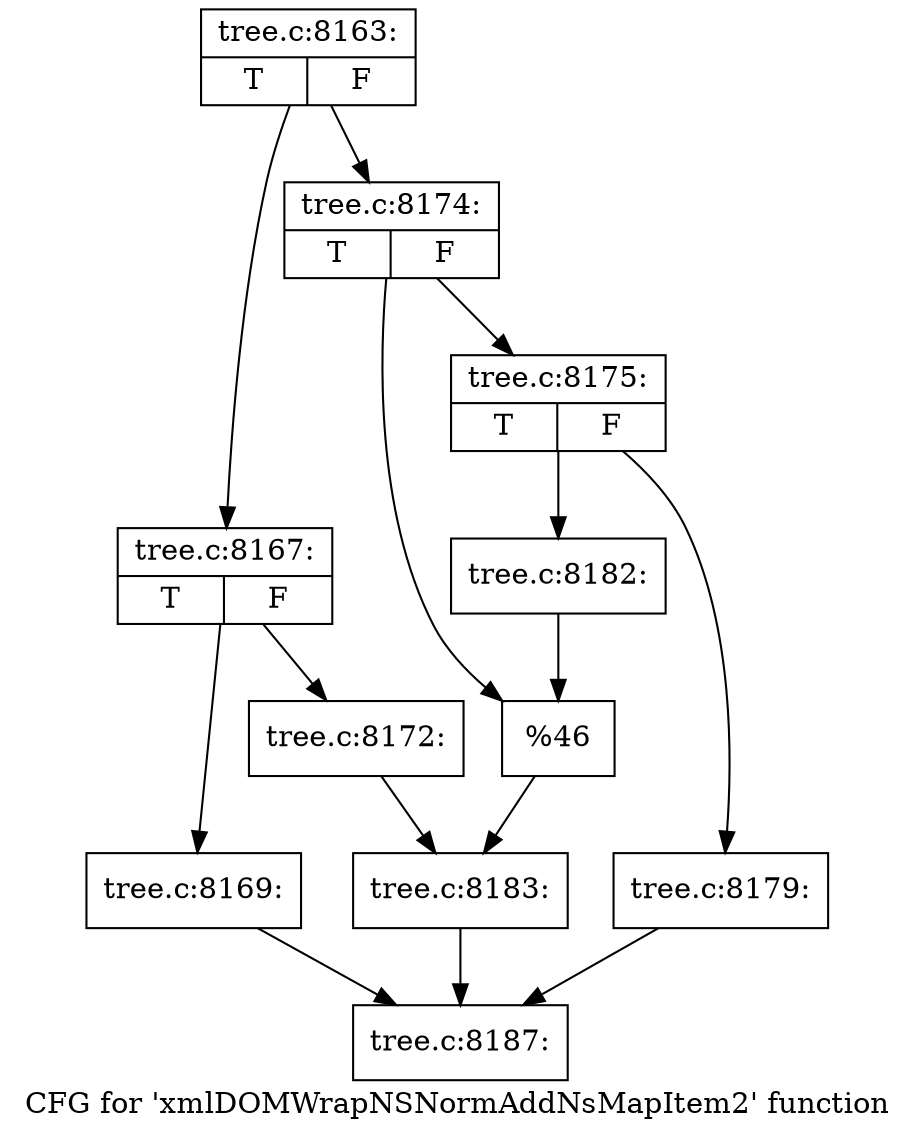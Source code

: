 digraph "CFG for 'xmlDOMWrapNSNormAddNsMapItem2' function" {
	label="CFG for 'xmlDOMWrapNSNormAddNsMapItem2' function";

	Node0x4865200 [shape=record,label="{tree.c:8163:|{<s0>T|<s1>F}}"];
	Node0x4865200 -> Node0x4868e00;
	Node0x4865200 -> Node0x4868ea0;
	Node0x4868e00 [shape=record,label="{tree.c:8167:|{<s0>T|<s1>F}}"];
	Node0x4868e00 -> Node0x4869680;
	Node0x4868e00 -> Node0x48696d0;
	Node0x4869680 [shape=record,label="{tree.c:8169:}"];
	Node0x4869680 -> Node0x4867cb0;
	Node0x48696d0 [shape=record,label="{tree.c:8172:}"];
	Node0x48696d0 -> Node0x4868e50;
	Node0x4868ea0 [shape=record,label="{tree.c:8174:|{<s0>T|<s1>F}}"];
	Node0x4868ea0 -> Node0x486a350;
	Node0x4868ea0 -> Node0x486a3a0;
	Node0x486a350 [shape=record,label="{tree.c:8175:|{<s0>T|<s1>F}}"];
	Node0x486a350 -> Node0x486b380;
	Node0x486a350 -> Node0x486b3d0;
	Node0x486b380 [shape=record,label="{tree.c:8179:}"];
	Node0x486b380 -> Node0x4867cb0;
	Node0x486b3d0 [shape=record,label="{tree.c:8182:}"];
	Node0x486b3d0 -> Node0x486a3a0;
	Node0x486a3a0 [shape=record,label="{%46}"];
	Node0x486a3a0 -> Node0x4868e50;
	Node0x4868e50 [shape=record,label="{tree.c:8183:}"];
	Node0x4868e50 -> Node0x4867cb0;
	Node0x4867cb0 [shape=record,label="{tree.c:8187:}"];
}
